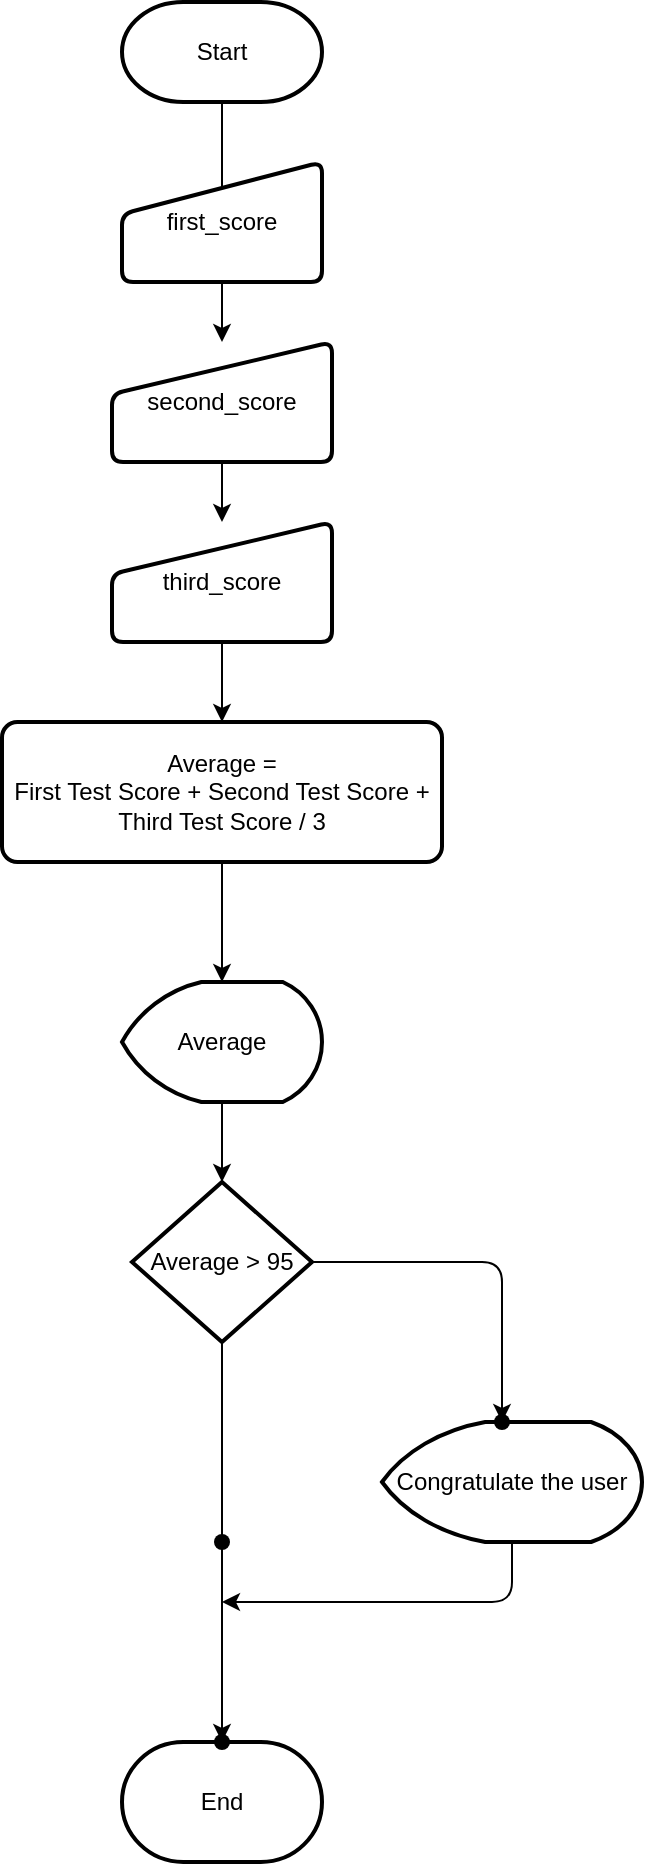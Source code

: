 <mxfile>
    <diagram id="EFrqGaMSbMpulK00VL5d" name="Page-1">
        <mxGraphModel dx="1028" dy="312" grid="1" gridSize="10" guides="1" tooltips="1" connect="1" arrows="1" fold="1" page="1" pageScale="1" pageWidth="850" pageHeight="1100" math="0" shadow="0">
            <root>
                <mxCell id="0"/>
                <mxCell id="1" parent="0"/>
                <mxCell id="2" value="" style="edgeStyle=none;html=1;" edge="1" parent="1" source="3" target="6">
                    <mxGeometry relative="1" as="geometry"/>
                </mxCell>
                <mxCell id="3" value="Start" style="strokeWidth=2;html=1;shape=mxgraph.flowchart.terminator;whiteSpace=wrap;" vertex="1" parent="1">
                    <mxGeometry x="270" y="170" width="100" height="50" as="geometry"/>
                </mxCell>
                <mxCell id="4" value="first_score" style="html=1;strokeWidth=2;shape=manualInput;whiteSpace=wrap;rounded=1;size=26;arcSize=11;" vertex="1" parent="1">
                    <mxGeometry x="270" y="250" width="100" height="60" as="geometry"/>
                </mxCell>
                <mxCell id="5" value="" style="edgeStyle=none;html=1;" edge="1" parent="1" source="6" target="8">
                    <mxGeometry relative="1" as="geometry"/>
                </mxCell>
                <mxCell id="6" value="second_score" style="html=1;strokeWidth=2;shape=manualInput;whiteSpace=wrap;rounded=1;size=26;arcSize=11;" vertex="1" parent="1">
                    <mxGeometry x="265" y="340" width="110" height="60" as="geometry"/>
                </mxCell>
                <mxCell id="7" value="" style="edgeStyle=none;html=1;" edge="1" parent="1" source="8" target="10">
                    <mxGeometry relative="1" as="geometry"/>
                </mxCell>
                <mxCell id="8" value="third_score" style="html=1;strokeWidth=2;shape=manualInput;whiteSpace=wrap;rounded=1;size=26;arcSize=11;" vertex="1" parent="1">
                    <mxGeometry x="265" y="430" width="110" height="60" as="geometry"/>
                </mxCell>
                <mxCell id="9" value="" style="edgeStyle=none;html=1;" edge="1" parent="1" source="10" target="12">
                    <mxGeometry relative="1" as="geometry"/>
                </mxCell>
                <mxCell id="10" value="Average =&lt;br&gt;First Test Score + Second Test Score + Third Test Score / 3" style="whiteSpace=wrap;html=1;strokeWidth=2;rounded=1;arcSize=11;" vertex="1" parent="1">
                    <mxGeometry x="210" y="530" width="220" height="70" as="geometry"/>
                </mxCell>
                <mxCell id="11" value="" style="edgeStyle=none;html=1;" edge="1" parent="1" source="12" target="15">
                    <mxGeometry relative="1" as="geometry"/>
                </mxCell>
                <mxCell id="12" value="Average" style="strokeWidth=2;html=1;shape=mxgraph.flowchart.display;whiteSpace=wrap;" vertex="1" parent="1">
                    <mxGeometry x="270" y="660" width="100" height="60" as="geometry"/>
                </mxCell>
                <mxCell id="13" value="" style="edgeStyle=none;html=1;" edge="1" parent="1" source="15" target="18">
                    <mxGeometry relative="1" as="geometry">
                        <Array as="points">
                            <mxPoint x="460" y="800"/>
                        </Array>
                    </mxGeometry>
                </mxCell>
                <mxCell id="14" value="" style="edgeStyle=none;html=1;startArrow=none;" edge="1" parent="1" source="21" target="20">
                    <mxGeometry relative="1" as="geometry"/>
                </mxCell>
                <mxCell id="15" value="Average &amp;gt; 95" style="rhombus;whiteSpace=wrap;html=1;strokeWidth=2;" vertex="1" parent="1">
                    <mxGeometry x="275" y="760" width="90" height="80" as="geometry"/>
                </mxCell>
                <mxCell id="16" value="" style="edgeStyle=none;html=1;" edge="1" parent="1" source="17">
                    <mxGeometry relative="1" as="geometry">
                        <mxPoint x="320" y="970" as="targetPoint"/>
                        <Array as="points">
                            <mxPoint x="465" y="970"/>
                        </Array>
                    </mxGeometry>
                </mxCell>
                <mxCell id="17" value="Congratulate the user" style="strokeWidth=2;html=1;shape=mxgraph.flowchart.display;whiteSpace=wrap;" vertex="1" parent="1">
                    <mxGeometry x="400" y="880" width="130" height="60" as="geometry"/>
                </mxCell>
                <mxCell id="18" value="" style="shape=waypoint;sketch=0;size=6;pointerEvents=1;points=[];fillColor=default;resizable=0;rotatable=0;perimeter=centerPerimeter;snapToPoint=1;strokeWidth=2;" vertex="1" parent="1">
                    <mxGeometry x="440" y="860" width="40" height="40" as="geometry"/>
                </mxCell>
                <mxCell id="19" value="End" style="strokeWidth=2;html=1;shape=mxgraph.flowchart.terminator;whiteSpace=wrap;" vertex="1" parent="1">
                    <mxGeometry x="270" y="1040" width="100" height="60" as="geometry"/>
                </mxCell>
                <mxCell id="20" value="" style="shape=waypoint;sketch=0;size=6;pointerEvents=1;points=[];fillColor=default;resizable=0;rotatable=0;perimeter=centerPerimeter;snapToPoint=1;strokeWidth=2;" vertex="1" parent="1">
                    <mxGeometry x="300" y="1020" width="40" height="40" as="geometry"/>
                </mxCell>
                <mxCell id="21" value="" style="shape=waypoint;sketch=0;size=6;pointerEvents=1;points=[];fillColor=default;resizable=0;rotatable=0;perimeter=centerPerimeter;snapToPoint=1;strokeWidth=2;" vertex="1" parent="1">
                    <mxGeometry x="300" y="920" width="40" height="40" as="geometry"/>
                </mxCell>
                <mxCell id="22" value="" style="edgeStyle=none;html=1;endArrow=none;" edge="1" parent="1" source="15" target="21">
                    <mxGeometry relative="1" as="geometry">
                        <mxPoint x="320" y="840" as="sourcePoint"/>
                        <mxPoint x="320" y="970" as="targetPoint"/>
                    </mxGeometry>
                </mxCell>
            </root>
        </mxGraphModel>
    </diagram>
</mxfile>